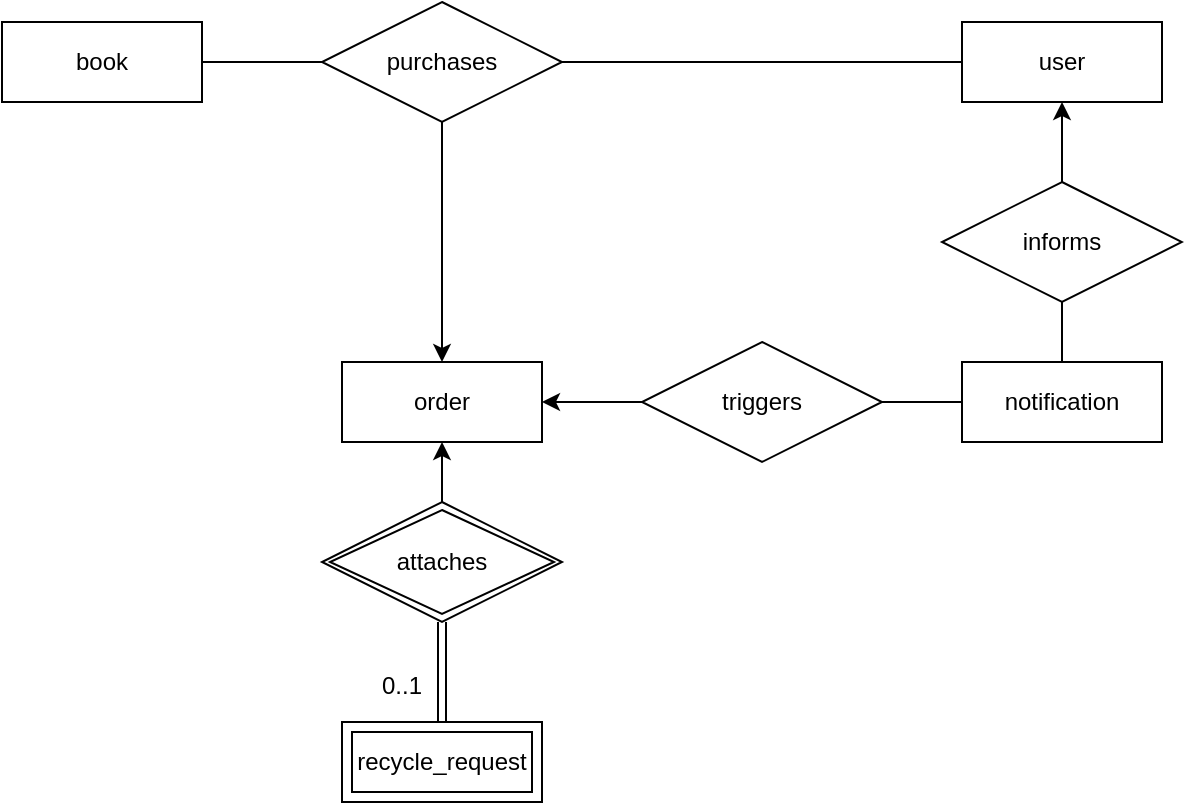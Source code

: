 <mxfile version="14.1.3" type="github">
  <diagram id="R2lEEEUBdFMjLlhIrx00" name="Page-1">
    <mxGraphModel dx="188" dy="548" grid="1" gridSize="10" guides="1" tooltips="1" connect="1" arrows="1" fold="1" page="1" pageScale="1" pageWidth="850" pageHeight="1100" math="0" shadow="0" extFonts="Permanent Marker^https://fonts.googleapis.com/css?family=Permanent+Marker">
      <root>
        <mxCell id="0" />
        <mxCell id="1" parent="0" />
        <mxCell id="6RM-fJYjR3JN6yT8-CIa-1" value="book" style="whiteSpace=wrap;html=1;align=center;" parent="1" vertex="1">
          <mxGeometry x="1010" y="100" width="100" height="40" as="geometry" />
        </mxCell>
        <mxCell id="6RM-fJYjR3JN6yT8-CIa-4" value="purchases" style="shape=rhombus;perimeter=rhombusPerimeter;whiteSpace=wrap;html=1;align=center;" parent="1" vertex="1">
          <mxGeometry x="1170" y="90" width="120" height="60" as="geometry" />
        </mxCell>
        <mxCell id="6RM-fJYjR3JN6yT8-CIa-5" value="user" style="whiteSpace=wrap;html=1;align=center;" parent="1" vertex="1">
          <mxGeometry x="1490" y="100" width="100" height="40" as="geometry" />
        </mxCell>
        <mxCell id="6RM-fJYjR3JN6yT8-CIa-6" value="order" style="whiteSpace=wrap;html=1;align=center;" parent="1" vertex="1">
          <mxGeometry x="1180" y="270" width="100" height="40" as="geometry" />
        </mxCell>
        <mxCell id="6RM-fJYjR3JN6yT8-CIa-8" value="" style="endArrow=none;html=1;rounded=0;exitX=1;exitY=0.5;exitDx=0;exitDy=0;entryX=0;entryY=0.5;entryDx=0;entryDy=0;" parent="1" source="6RM-fJYjR3JN6yT8-CIa-1" target="6RM-fJYjR3JN6yT8-CIa-4" edge="1">
          <mxGeometry relative="1" as="geometry">
            <mxPoint x="1000" y="210" as="sourcePoint" />
            <mxPoint x="1160" y="210" as="targetPoint" />
          </mxGeometry>
        </mxCell>
        <mxCell id="6RM-fJYjR3JN6yT8-CIa-9" value="" style="endArrow=none;html=1;rounded=0;exitX=1;exitY=0.5;exitDx=0;exitDy=0;entryX=0;entryY=0.5;entryDx=0;entryDy=0;" parent="1" source="6RM-fJYjR3JN6yT8-CIa-4" target="6RM-fJYjR3JN6yT8-CIa-5" edge="1">
          <mxGeometry relative="1" as="geometry">
            <mxPoint x="1040" y="210" as="sourcePoint" />
            <mxPoint x="1200" y="210" as="targetPoint" />
          </mxGeometry>
        </mxCell>
        <mxCell id="6RM-fJYjR3JN6yT8-CIa-14" value="notification" style="whiteSpace=wrap;html=1;align=center;" parent="1" vertex="1">
          <mxGeometry x="1490" y="270" width="100" height="40" as="geometry" />
        </mxCell>
        <mxCell id="6RM-fJYjR3JN6yT8-CIa-40" style="edgeStyle=orthogonalEdgeStyle;rounded=0;orthogonalLoop=1;jettySize=auto;html=1;entryX=1;entryY=0.5;entryDx=0;entryDy=0;" parent="1" source="6RM-fJYjR3JN6yT8-CIa-15" target="6RM-fJYjR3JN6yT8-CIa-6" edge="1">
          <mxGeometry relative="1" as="geometry" />
        </mxCell>
        <mxCell id="6RM-fJYjR3JN6yT8-CIa-15" value="triggers" style="shape=rhombus;perimeter=rhombusPerimeter;whiteSpace=wrap;html=1;align=center;" parent="1" vertex="1">
          <mxGeometry x="1330" y="260" width="120" height="60" as="geometry" />
        </mxCell>
        <mxCell id="6RM-fJYjR3JN6yT8-CIa-16" value="recycle_request" style="shape=ext;margin=3;double=1;whiteSpace=wrap;html=1;align=center;" parent="1" vertex="1">
          <mxGeometry x="1180" y="450" width="100" height="40" as="geometry" />
        </mxCell>
        <mxCell id="6RM-fJYjR3JN6yT8-CIa-31" style="edgeStyle=orthogonalEdgeStyle;rounded=0;orthogonalLoop=1;jettySize=auto;html=1;exitX=0.5;exitY=0;exitDx=0;exitDy=0;entryX=0.5;entryY=1;entryDx=0;entryDy=0;" parent="1" source="6RM-fJYjR3JN6yT8-CIa-17" target="6RM-fJYjR3JN6yT8-CIa-6" edge="1">
          <mxGeometry relative="1" as="geometry" />
        </mxCell>
        <mxCell id="6RM-fJYjR3JN6yT8-CIa-17" value="attaches" style="shape=rhombus;double=1;perimeter=rhombusPerimeter;whiteSpace=wrap;html=1;align=center;" parent="1" vertex="1">
          <mxGeometry x="1170" y="340" width="120" height="60" as="geometry" />
        </mxCell>
        <mxCell id="6RM-fJYjR3JN6yT8-CIa-20" value="" style="shape=link;html=1;rounded=0;" parent="1" target="6RM-fJYjR3JN6yT8-CIa-16" edge="1">
          <mxGeometry relative="1" as="geometry">
            <mxPoint x="1230" y="400" as="sourcePoint" />
            <mxPoint x="1390" y="400" as="targetPoint" />
          </mxGeometry>
        </mxCell>
        <mxCell id="6RM-fJYjR3JN6yT8-CIa-21" value="0..1" style="resizable=0;html=1;align=right;verticalAlign=bottom;" parent="6RM-fJYjR3JN6yT8-CIa-20" connectable="0" vertex="1">
          <mxGeometry x="1" relative="1" as="geometry">
            <mxPoint x="-10" y="-10" as="offset" />
          </mxGeometry>
        </mxCell>
        <mxCell id="6RM-fJYjR3JN6yT8-CIa-39" value="" style="endArrow=none;html=1;rounded=0;exitX=1;exitY=0.5;exitDx=0;exitDy=0;entryX=0;entryY=0.5;entryDx=0;entryDy=0;" parent="1" source="6RM-fJYjR3JN6yT8-CIa-15" target="6RM-fJYjR3JN6yT8-CIa-14" edge="1">
          <mxGeometry relative="1" as="geometry">
            <mxPoint x="1410" y="330" as="sourcePoint" />
            <mxPoint x="1570" y="330" as="targetPoint" />
          </mxGeometry>
        </mxCell>
        <mxCell id="6RM-fJYjR3JN6yT8-CIa-42" style="edgeStyle=orthogonalEdgeStyle;rounded=0;orthogonalLoop=1;jettySize=auto;html=1;entryX=0.5;entryY=1;entryDx=0;entryDy=0;exitX=0.5;exitY=0;exitDx=0;exitDy=0;" parent="1" source="6RM-fJYjR3JN6yT8-CIa-41" target="6RM-fJYjR3JN6yT8-CIa-5" edge="1">
          <mxGeometry relative="1" as="geometry">
            <mxPoint x="1540" y="190" as="sourcePoint" />
          </mxGeometry>
        </mxCell>
        <mxCell id="6RM-fJYjR3JN6yT8-CIa-41" value="informs" style="shape=rhombus;perimeter=rhombusPerimeter;whiteSpace=wrap;html=1;align=center;" parent="1" vertex="1">
          <mxGeometry x="1480" y="180" width="120" height="60" as="geometry" />
        </mxCell>
        <mxCell id="6RM-fJYjR3JN6yT8-CIa-43" value="" style="endArrow=none;html=1;rounded=0;entryX=0.5;entryY=0;entryDx=0;entryDy=0;exitX=0.5;exitY=1;exitDx=0;exitDy=0;" parent="1" source="6RM-fJYjR3JN6yT8-CIa-41" target="6RM-fJYjR3JN6yT8-CIa-14" edge="1">
          <mxGeometry relative="1" as="geometry">
            <mxPoint x="1310" y="250" as="sourcePoint" />
            <mxPoint x="1470" y="250" as="targetPoint" />
          </mxGeometry>
        </mxCell>
        <mxCell id="x41u3tc_KDuF8jM50AEQ-1" value="" style="endArrow=classic;html=1;exitX=0.5;exitY=1;exitDx=0;exitDy=0;" edge="1" parent="1" source="6RM-fJYjR3JN6yT8-CIa-4" target="6RM-fJYjR3JN6yT8-CIa-6">
          <mxGeometry width="50" height="50" relative="1" as="geometry">
            <mxPoint x="1240" y="230" as="sourcePoint" />
            <mxPoint x="1290" y="180" as="targetPoint" />
          </mxGeometry>
        </mxCell>
      </root>
    </mxGraphModel>
  </diagram>
</mxfile>
